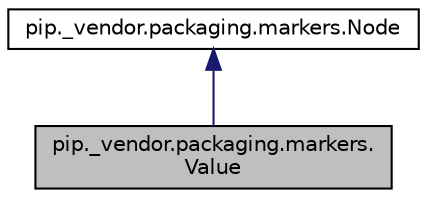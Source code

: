 digraph "pip._vendor.packaging.markers.Value"
{
 // LATEX_PDF_SIZE
  edge [fontname="Helvetica",fontsize="10",labelfontname="Helvetica",labelfontsize="10"];
  node [fontname="Helvetica",fontsize="10",shape=record];
  Node1 [label="pip._vendor.packaging.markers.\lValue",height=0.2,width=0.4,color="black", fillcolor="grey75", style="filled", fontcolor="black",tooltip=" "];
  Node2 -> Node1 [dir="back",color="midnightblue",fontsize="10",style="solid",fontname="Helvetica"];
  Node2 [label="pip._vendor.packaging.markers.Node",height=0.2,width=0.4,color="black", fillcolor="white", style="filled",URL="$classpip_1_1__vendor_1_1packaging_1_1markers_1_1_node.html",tooltip=" "];
}

